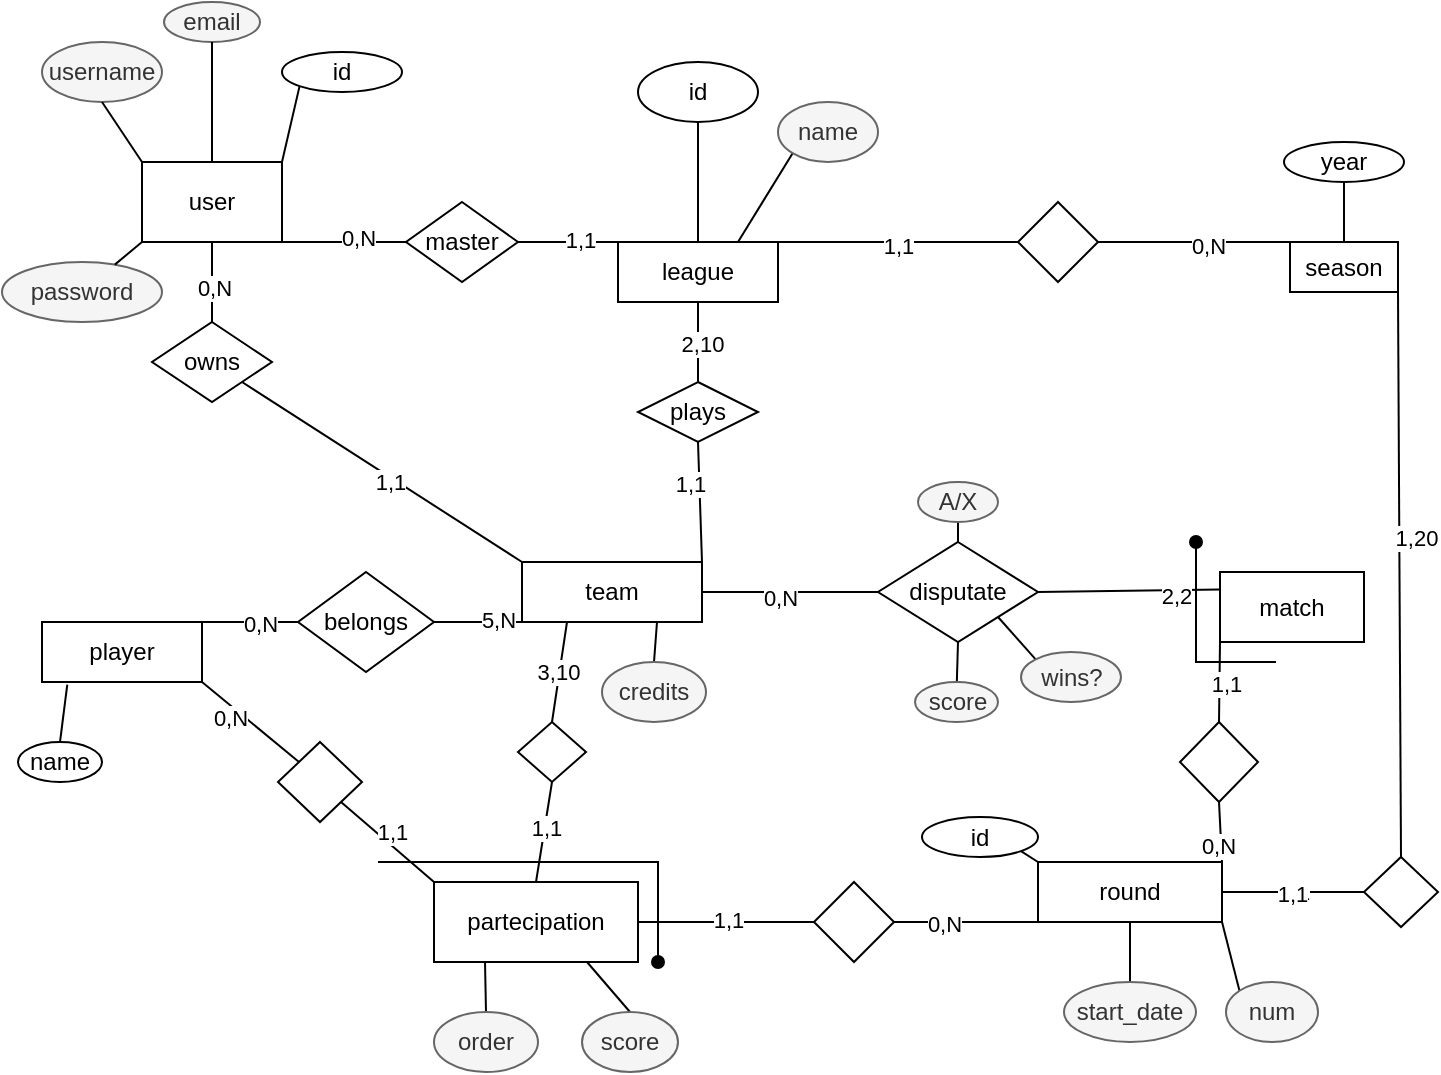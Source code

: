 <mxfile version="22.1.2" type="device">
  <diagram name="Page-1" id="W3K2XkLJ724ttI-3y9i6">
    <mxGraphModel dx="884" dy="695" grid="1" gridSize="10" guides="1" tooltips="1" connect="1" arrows="1" fold="1" page="1" pageScale="1" pageWidth="850" pageHeight="1100" math="0" shadow="0">
      <root>
        <mxCell id="0" />
        <mxCell id="1" parent="0" />
        <mxCell id="0k3YlaqSM5i2ioF7Ne2N-14" value="user" style="rounded=0;whiteSpace=wrap;html=1;" parent="1" vertex="1">
          <mxGeometry x="102" y="270" width="70" height="40" as="geometry" />
        </mxCell>
        <mxCell id="0k3YlaqSM5i2ioF7Ne2N-60" style="rounded=0;orthogonalLoop=1;jettySize=auto;html=1;exitX=0.75;exitY=0;exitDx=0;exitDy=0;entryX=0;entryY=1;entryDx=0;entryDy=0;endArrow=none;endFill=0;" parent="1" source="0k3YlaqSM5i2ioF7Ne2N-16" target="0k3YlaqSM5i2ioF7Ne2N-59" edge="1">
          <mxGeometry relative="1" as="geometry" />
        </mxCell>
        <mxCell id="51aXv0iK2E-C18hT-EF_-11" style="rounded=0;orthogonalLoop=1;jettySize=auto;html=1;exitX=1;exitY=0;exitDx=0;exitDy=0;entryX=0;entryY=0.5;entryDx=0;entryDy=0;endArrow=none;endFill=0;" edge="1" parent="1" source="0k3YlaqSM5i2ioF7Ne2N-16" target="51aXv0iK2E-C18hT-EF_-8">
          <mxGeometry relative="1" as="geometry" />
        </mxCell>
        <mxCell id="51aXv0iK2E-C18hT-EF_-12" value="1,1" style="edgeLabel;html=1;align=center;verticalAlign=middle;resizable=0;points=[];" vertex="1" connectable="0" parent="51aXv0iK2E-C18hT-EF_-11">
          <mxGeometry x="0.003" y="-2" relative="1" as="geometry">
            <mxPoint as="offset" />
          </mxGeometry>
        </mxCell>
        <mxCell id="0k3YlaqSM5i2ioF7Ne2N-16" value="league" style="rounded=0;whiteSpace=wrap;html=1;" parent="1" vertex="1">
          <mxGeometry x="340" y="310" width="80" height="30" as="geometry" />
        </mxCell>
        <mxCell id="0k3YlaqSM5i2ioF7Ne2N-17" value="username" style="ellipse;whiteSpace=wrap;html=1;fillColor=#f5f5f5;fontColor=#333333;strokeColor=#666666;" parent="1" vertex="1">
          <mxGeometry x="52" y="210" width="60" height="30" as="geometry" />
        </mxCell>
        <mxCell id="0k3YlaqSM5i2ioF7Ne2N-19" value="" style="endArrow=none;html=1;rounded=0;exitX=0;exitY=0;exitDx=0;exitDy=0;entryX=0.5;entryY=1;entryDx=0;entryDy=0;" parent="1" source="0k3YlaqSM5i2ioF7Ne2N-14" target="0k3YlaqSM5i2ioF7Ne2N-17" edge="1">
          <mxGeometry width="50" height="50" relative="1" as="geometry">
            <mxPoint x="532" y="310" as="sourcePoint" />
            <mxPoint x="582" y="260" as="targetPoint" />
          </mxGeometry>
        </mxCell>
        <mxCell id="0k3YlaqSM5i2ioF7Ne2N-20" value="email" style="ellipse;whiteSpace=wrap;html=1;fillColor=#f5f5f5;fontColor=#333333;strokeColor=#666666;" parent="1" vertex="1">
          <mxGeometry x="113" y="190" width="48" height="20" as="geometry" />
        </mxCell>
        <mxCell id="0k3YlaqSM5i2ioF7Ne2N-21" value="" style="endArrow=none;html=1;rounded=0;entryX=0.5;entryY=1;entryDx=0;entryDy=0;exitX=0.5;exitY=0;exitDx=0;exitDy=0;" parent="1" source="0k3YlaqSM5i2ioF7Ne2N-14" target="0k3YlaqSM5i2ioF7Ne2N-20" edge="1">
          <mxGeometry width="50" height="50" relative="1" as="geometry">
            <mxPoint x="682" y="380" as="sourcePoint" />
            <mxPoint x="672" y="360" as="targetPoint" />
          </mxGeometry>
        </mxCell>
        <mxCell id="0k3YlaqSM5i2ioF7Ne2N-22" value="password" style="ellipse;whiteSpace=wrap;html=1;fillColor=#f5f5f5;fontColor=#333333;strokeColor=#666666;" parent="1" vertex="1">
          <mxGeometry x="32" y="320" width="80" height="30" as="geometry" />
        </mxCell>
        <mxCell id="0k3YlaqSM5i2ioF7Ne2N-23" value="" style="endArrow=none;html=1;rounded=0;entryX=0;entryY=1;entryDx=0;entryDy=0;" parent="1" source="0k3YlaqSM5i2ioF7Ne2N-22" target="0k3YlaqSM5i2ioF7Ne2N-14" edge="1">
          <mxGeometry width="50" height="50" relative="1" as="geometry">
            <mxPoint x="532" y="330" as="sourcePoint" />
            <mxPoint x="582" y="260" as="targetPoint" />
          </mxGeometry>
        </mxCell>
        <mxCell id="0k3YlaqSM5i2ioF7Ne2N-24" value="id" style="ellipse;whiteSpace=wrap;html=1;" parent="1" vertex="1">
          <mxGeometry x="172" y="215" width="60" height="20" as="geometry" />
        </mxCell>
        <mxCell id="0k3YlaqSM5i2ioF7Ne2N-25" value="" style="endArrow=none;html=1;rounded=0;entryX=0;entryY=1;entryDx=0;entryDy=0;exitX=1;exitY=0;exitDx=0;exitDy=0;" parent="1" source="0k3YlaqSM5i2ioF7Ne2N-14" target="0k3YlaqSM5i2ioF7Ne2N-24" edge="1">
          <mxGeometry width="50" height="50" relative="1" as="geometry">
            <mxPoint x="210" y="270" as="sourcePoint" />
            <mxPoint x="582" y="260" as="targetPoint" />
          </mxGeometry>
        </mxCell>
        <mxCell id="0k3YlaqSM5i2ioF7Ne2N-26" value="id" style="ellipse;whiteSpace=wrap;html=1;" parent="1" vertex="1">
          <mxGeometry x="350" y="220" width="60" height="30" as="geometry" />
        </mxCell>
        <mxCell id="0k3YlaqSM5i2ioF7Ne2N-27" value="" style="endArrow=none;html=1;rounded=0;exitX=0.5;exitY=0;exitDx=0;exitDy=0;entryX=0.5;entryY=1;entryDx=0;entryDy=0;" parent="1" source="0k3YlaqSM5i2ioF7Ne2N-16" target="0k3YlaqSM5i2ioF7Ne2N-26" edge="1">
          <mxGeometry width="50" height="50" relative="1" as="geometry">
            <mxPoint x="532" y="310" as="sourcePoint" />
            <mxPoint x="582" y="260" as="targetPoint" />
          </mxGeometry>
        </mxCell>
        <mxCell id="0k3YlaqSM5i2ioF7Ne2N-28" value="master" style="rhombus;whiteSpace=wrap;html=1;" parent="1" vertex="1">
          <mxGeometry x="234" y="290" width="56" height="40" as="geometry" />
        </mxCell>
        <mxCell id="0k3YlaqSM5i2ioF7Ne2N-29" value="" style="endArrow=none;html=1;rounded=0;exitX=0;exitY=0;exitDx=0;exitDy=0;entryX=1;entryY=0.5;entryDx=0;entryDy=0;" parent="1" source="0k3YlaqSM5i2ioF7Ne2N-16" target="0k3YlaqSM5i2ioF7Ne2N-28" edge="1">
          <mxGeometry width="50" height="50" relative="1" as="geometry">
            <mxPoint x="442" y="310" as="sourcePoint" />
            <mxPoint x="300" y="315" as="targetPoint" />
          </mxGeometry>
        </mxCell>
        <mxCell id="0k3YlaqSM5i2ioF7Ne2N-30" value="1,1" style="edgeLabel;html=1;align=center;verticalAlign=middle;resizable=0;points=[];" parent="0k3YlaqSM5i2ioF7Ne2N-29" vertex="1" connectable="0">
          <mxGeometry x="-0.237" y="-1" relative="1" as="geometry">
            <mxPoint as="offset" />
          </mxGeometry>
        </mxCell>
        <mxCell id="0k3YlaqSM5i2ioF7Ne2N-31" value="" style="endArrow=none;html=1;rounded=0;entryX=0;entryY=0.5;entryDx=0;entryDy=0;exitX=1;exitY=1;exitDx=0;exitDy=0;" parent="1" target="0k3YlaqSM5i2ioF7Ne2N-28" edge="1" source="0k3YlaqSM5i2ioF7Ne2N-14">
          <mxGeometry width="50" height="50" relative="1" as="geometry">
            <mxPoint x="612" y="380" as="sourcePoint" />
            <mxPoint x="492" y="260" as="targetPoint" />
          </mxGeometry>
        </mxCell>
        <mxCell id="0k3YlaqSM5i2ioF7Ne2N-32" value="0,N" style="edgeLabel;html=1;align=center;verticalAlign=middle;resizable=0;points=[];" parent="0k3YlaqSM5i2ioF7Ne2N-31" vertex="1" connectable="0">
          <mxGeometry x="0.229" y="2" relative="1" as="geometry">
            <mxPoint as="offset" />
          </mxGeometry>
        </mxCell>
        <mxCell id="0k3YlaqSM5i2ioF7Ne2N-34" value="owns" style="rhombus;whiteSpace=wrap;html=1;" parent="1" vertex="1">
          <mxGeometry x="107" y="350" width="60" height="40" as="geometry" />
        </mxCell>
        <mxCell id="0k3YlaqSM5i2ioF7Ne2N-36" value="" style="endArrow=none;html=1;rounded=0;exitX=0.5;exitY=0;exitDx=0;exitDy=0;entryX=0.5;entryY=1;entryDx=0;entryDy=0;" parent="1" source="0k3YlaqSM5i2ioF7Ne2N-34" target="0k3YlaqSM5i2ioF7Ne2N-14" edge="1">
          <mxGeometry width="50" height="50" relative="1" as="geometry">
            <mxPoint x="442" y="310" as="sourcePoint" />
            <mxPoint x="492" y="260" as="targetPoint" />
          </mxGeometry>
        </mxCell>
        <mxCell id="0k3YlaqSM5i2ioF7Ne2N-38" value="0,N" style="edgeLabel;html=1;align=center;verticalAlign=middle;resizable=0;points=[];" parent="0k3YlaqSM5i2ioF7Ne2N-36" vertex="1" connectable="0">
          <mxGeometry x="-0.152" y="-1" relative="1" as="geometry">
            <mxPoint as="offset" />
          </mxGeometry>
        </mxCell>
        <mxCell id="0k3YlaqSM5i2ioF7Ne2N-48" style="rounded=0;orthogonalLoop=1;jettySize=auto;html=1;exitX=0;exitY=1;exitDx=0;exitDy=0;entryX=1;entryY=0.5;entryDx=0;entryDy=0;endArrow=none;endFill=0;" parent="1" source="0k3YlaqSM5i2ioF7Ne2N-39" target="0k3YlaqSM5i2ioF7Ne2N-45" edge="1">
          <mxGeometry relative="1" as="geometry" />
        </mxCell>
        <mxCell id="0k3YlaqSM5i2ioF7Ne2N-49" value="5,N" style="edgeLabel;html=1;align=center;verticalAlign=middle;resizable=0;points=[];" parent="0k3YlaqSM5i2ioF7Ne2N-48" vertex="1" connectable="0">
          <mxGeometry x="-0.431" y="-1" relative="1" as="geometry">
            <mxPoint as="offset" />
          </mxGeometry>
        </mxCell>
        <mxCell id="0k3YlaqSM5i2ioF7Ne2N-53" style="rounded=0;orthogonalLoop=1;jettySize=auto;html=1;exitX=1;exitY=0;exitDx=0;exitDy=0;entryX=0.5;entryY=1;entryDx=0;entryDy=0;endArrow=none;endFill=0;" parent="1" source="0k3YlaqSM5i2ioF7Ne2N-39" target="0k3YlaqSM5i2ioF7Ne2N-52" edge="1">
          <mxGeometry relative="1" as="geometry" />
        </mxCell>
        <mxCell id="0k3YlaqSM5i2ioF7Ne2N-54" value="1,1" style="edgeLabel;html=1;align=center;verticalAlign=middle;resizable=0;points=[];" parent="0k3YlaqSM5i2ioF7Ne2N-53" vertex="1" connectable="0">
          <mxGeometry x="0.323" y="5" relative="1" as="geometry">
            <mxPoint as="offset" />
          </mxGeometry>
        </mxCell>
        <mxCell id="0k3YlaqSM5i2ioF7Ne2N-90" style="rounded=0;orthogonalLoop=1;jettySize=auto;html=1;exitX=1;exitY=0.5;exitDx=0;exitDy=0;entryX=0;entryY=0.5;entryDx=0;entryDy=0;endArrow=none;endFill=0;" parent="1" source="0k3YlaqSM5i2ioF7Ne2N-39" target="0k3YlaqSM5i2ioF7Ne2N-89" edge="1">
          <mxGeometry relative="1" as="geometry" />
        </mxCell>
        <mxCell id="0k3YlaqSM5i2ioF7Ne2N-93" value="0,N" style="edgeLabel;html=1;align=center;verticalAlign=middle;resizable=0;points=[];" parent="0k3YlaqSM5i2ioF7Ne2N-90" vertex="1" connectable="0">
          <mxGeometry x="-0.108" y="-3" relative="1" as="geometry">
            <mxPoint as="offset" />
          </mxGeometry>
        </mxCell>
        <mxCell id="0k3YlaqSM5i2ioF7Ne2N-39" value="team" style="rounded=0;whiteSpace=wrap;html=1;" parent="1" vertex="1">
          <mxGeometry x="292" y="470" width="90" height="30" as="geometry" />
        </mxCell>
        <mxCell id="0k3YlaqSM5i2ioF7Ne2N-41" style="rounded=0;orthogonalLoop=1;jettySize=auto;html=1;exitX=1;exitY=1;exitDx=0;exitDy=0;entryX=0;entryY=0;entryDx=0;entryDy=0;endArrow=none;endFill=0;" parent="1" source="0k3YlaqSM5i2ioF7Ne2N-34" target="0k3YlaqSM5i2ioF7Ne2N-39" edge="1">
          <mxGeometry relative="1" as="geometry" />
        </mxCell>
        <mxCell id="XBQzfGObYNGPcjXmQbU3-1" value="1,1" style="edgeLabel;html=1;align=center;verticalAlign=middle;resizable=0;points=[];" parent="0k3YlaqSM5i2ioF7Ne2N-41" vertex="1" connectable="0">
          <mxGeometry x="0.065" y="-2" relative="1" as="geometry">
            <mxPoint as="offset" />
          </mxGeometry>
        </mxCell>
        <mxCell id="0k3YlaqSM5i2ioF7Ne2N-46" style="rounded=0;orthogonalLoop=1;jettySize=auto;html=1;exitX=1;exitY=0;exitDx=0;exitDy=0;entryX=0;entryY=0.5;entryDx=0;entryDy=0;endArrow=none;endFill=0;" parent="1" source="0k3YlaqSM5i2ioF7Ne2N-42" target="0k3YlaqSM5i2ioF7Ne2N-45" edge="1">
          <mxGeometry relative="1" as="geometry" />
        </mxCell>
        <mxCell id="0k3YlaqSM5i2ioF7Ne2N-47" value="0,N" style="edgeLabel;html=1;align=center;verticalAlign=middle;resizable=0;points=[];" parent="0k3YlaqSM5i2ioF7Ne2N-46" vertex="1" connectable="0">
          <mxGeometry x="0.189" y="-1" relative="1" as="geometry">
            <mxPoint as="offset" />
          </mxGeometry>
        </mxCell>
        <mxCell id="0k3YlaqSM5i2ioF7Ne2N-42" value="player" style="rounded=0;whiteSpace=wrap;html=1;" parent="1" vertex="1">
          <mxGeometry x="52" y="500" width="80" height="30" as="geometry" />
        </mxCell>
        <mxCell id="0k3YlaqSM5i2ioF7Ne2N-43" value="name" style="ellipse;whiteSpace=wrap;html=1;fontColor=#000000;fillColor=#FFFFFF;" parent="1" vertex="1">
          <mxGeometry x="40" y="560" width="42" height="20" as="geometry" />
        </mxCell>
        <mxCell id="0k3YlaqSM5i2ioF7Ne2N-44" style="rounded=0;orthogonalLoop=1;jettySize=auto;html=1;exitX=0.5;exitY=0;exitDx=0;exitDy=0;entryX=0.158;entryY=1.043;entryDx=0;entryDy=0;entryPerimeter=0;endArrow=none;endFill=0;" parent="1" source="0k3YlaqSM5i2ioF7Ne2N-43" target="0k3YlaqSM5i2ioF7Ne2N-42" edge="1">
          <mxGeometry relative="1" as="geometry" />
        </mxCell>
        <mxCell id="0k3YlaqSM5i2ioF7Ne2N-45" value="belongs" style="rhombus;whiteSpace=wrap;html=1;" parent="1" vertex="1">
          <mxGeometry x="180" y="475" width="68" height="50" as="geometry" />
        </mxCell>
        <mxCell id="0k3YlaqSM5i2ioF7Ne2N-55" style="rounded=0;orthogonalLoop=1;jettySize=auto;html=1;exitX=0.5;exitY=0;exitDx=0;exitDy=0;entryX=0.5;entryY=1;entryDx=0;entryDy=0;endArrow=none;endFill=0;" parent="1" source="0k3YlaqSM5i2ioF7Ne2N-52" target="0k3YlaqSM5i2ioF7Ne2N-16" edge="1">
          <mxGeometry relative="1" as="geometry" />
        </mxCell>
        <mxCell id="0k3YlaqSM5i2ioF7Ne2N-56" value="2,10" style="edgeLabel;html=1;align=center;verticalAlign=middle;resizable=0;points=[];" parent="0k3YlaqSM5i2ioF7Ne2N-55" vertex="1" connectable="0">
          <mxGeometry x="-0.028" y="-2" relative="1" as="geometry">
            <mxPoint as="offset" />
          </mxGeometry>
        </mxCell>
        <mxCell id="0k3YlaqSM5i2ioF7Ne2N-52" value="plays" style="rhombus;whiteSpace=wrap;html=1;" parent="1" vertex="1">
          <mxGeometry x="350" y="380" width="60" height="30" as="geometry" />
        </mxCell>
        <mxCell id="0k3YlaqSM5i2ioF7Ne2N-59" value="name" style="ellipse;whiteSpace=wrap;html=1;fillColor=#f5f5f5;strokeColor=#666666;fontColor=#333333;" parent="1" vertex="1">
          <mxGeometry x="420" y="240" width="50" height="30" as="geometry" />
        </mxCell>
        <mxCell id="0k3YlaqSM5i2ioF7Ne2N-64" style="rounded=0;orthogonalLoop=1;jettySize=auto;html=1;exitX=0;exitY=0;exitDx=0;exitDy=0;entryX=1;entryY=1;entryDx=0;entryDy=0;endArrow=none;endFill=0;" parent="1" source="0k3YlaqSM5i2ioF7Ne2N-62" target="0k3YlaqSM5i2ioF7Ne2N-63" edge="1">
          <mxGeometry relative="1" as="geometry" />
        </mxCell>
        <mxCell id="0k3YlaqSM5i2ioF7Ne2N-66" style="rounded=0;orthogonalLoop=1;jettySize=auto;html=1;exitX=0.5;exitY=1;exitDx=0;exitDy=0;entryX=0.5;entryY=0;entryDx=0;entryDy=0;endArrow=none;endFill=0;" parent="1" source="0k3YlaqSM5i2ioF7Ne2N-62" target="0k3YlaqSM5i2ioF7Ne2N-65" edge="1">
          <mxGeometry relative="1" as="geometry" />
        </mxCell>
        <mxCell id="0k3YlaqSM5i2ioF7Ne2N-96" style="rounded=0;orthogonalLoop=1;jettySize=auto;html=1;exitX=1;exitY=0;exitDx=0;exitDy=0;entryX=0.5;entryY=1;entryDx=0;entryDy=0;endArrow=none;endFill=0;" parent="1" source="0k3YlaqSM5i2ioF7Ne2N-62" target="0k3YlaqSM5i2ioF7Ne2N-94" edge="1">
          <mxGeometry relative="1" as="geometry" />
        </mxCell>
        <mxCell id="0k3YlaqSM5i2ioF7Ne2N-97" value="0,N" style="edgeLabel;html=1;align=center;verticalAlign=middle;resizable=0;points=[];" parent="0k3YlaqSM5i2ioF7Ne2N-96" vertex="1" connectable="0">
          <mxGeometry x="-0.476" y="2" relative="1" as="geometry">
            <mxPoint as="offset" />
          </mxGeometry>
        </mxCell>
        <mxCell id="0k3YlaqSM5i2ioF7Ne2N-62" value="round" style="rounded=0;whiteSpace=wrap;html=1;" parent="1" vertex="1">
          <mxGeometry x="550" y="620" width="92" height="30" as="geometry" />
        </mxCell>
        <mxCell id="0k3YlaqSM5i2ioF7Ne2N-63" value="id" style="ellipse;whiteSpace=wrap;html=1;" parent="1" vertex="1">
          <mxGeometry x="492" y="597.5" width="58" height="20" as="geometry" />
        </mxCell>
        <mxCell id="0k3YlaqSM5i2ioF7Ne2N-65" value="start_date" style="ellipse;whiteSpace=wrap;html=1;fillColor=#f5f5f5;fontColor=#333333;strokeColor=#666666;" parent="1" vertex="1">
          <mxGeometry x="563" y="680" width="66" height="30" as="geometry" />
        </mxCell>
        <mxCell id="0k3YlaqSM5i2ioF7Ne2N-70" style="rounded=0;orthogonalLoop=1;jettySize=auto;html=1;exitX=1;exitY=0.5;exitDx=0;exitDy=0;endArrow=none;endFill=0;entryX=0;entryY=0.5;entryDx=0;entryDy=0;" parent="1" source="0k3YlaqSM5i2ioF7Ne2N-68" target="0k3YlaqSM5i2ioF7Ne2N-69" edge="1">
          <mxGeometry relative="1" as="geometry">
            <mxPoint x="380" y="650" as="targetPoint" />
          </mxGeometry>
        </mxCell>
        <mxCell id="0k3YlaqSM5i2ioF7Ne2N-72" value="1,1" style="edgeLabel;html=1;align=center;verticalAlign=middle;resizable=0;points=[];" parent="0k3YlaqSM5i2ioF7Ne2N-70" vertex="1" connectable="0">
          <mxGeometry x="0.026" y="1" relative="1" as="geometry">
            <mxPoint as="offset" />
          </mxGeometry>
        </mxCell>
        <mxCell id="0k3YlaqSM5i2ioF7Ne2N-80" style="rounded=0;orthogonalLoop=1;jettySize=auto;html=1;exitX=0.5;exitY=0;exitDx=0;exitDy=0;entryX=0.5;entryY=1;entryDx=0;entryDy=0;endArrow=none;endFill=0;" parent="1" source="0k3YlaqSM5i2ioF7Ne2N-68" target="0k3YlaqSM5i2ioF7Ne2N-79" edge="1">
          <mxGeometry relative="1" as="geometry" />
        </mxCell>
        <mxCell id="0k3YlaqSM5i2ioF7Ne2N-83" value="1,1" style="edgeLabel;html=1;align=center;verticalAlign=middle;resizable=0;points=[];" parent="0k3YlaqSM5i2ioF7Ne2N-80" vertex="1" connectable="0">
          <mxGeometry x="0.103" relative="1" as="geometry">
            <mxPoint as="offset" />
          </mxGeometry>
        </mxCell>
        <mxCell id="0k3YlaqSM5i2ioF7Ne2N-85" style="rounded=0;orthogonalLoop=1;jettySize=auto;html=1;exitX=0.25;exitY=1;exitDx=0;exitDy=0;entryX=0.5;entryY=0;entryDx=0;entryDy=0;endArrow=none;endFill=0;" parent="1" source="0k3YlaqSM5i2ioF7Ne2N-68" target="0k3YlaqSM5i2ioF7Ne2N-84" edge="1">
          <mxGeometry relative="1" as="geometry" />
        </mxCell>
        <mxCell id="0k3YlaqSM5i2ioF7Ne2N-106" style="rounded=0;orthogonalLoop=1;jettySize=auto;html=1;exitX=0.75;exitY=1;exitDx=0;exitDy=0;entryX=0.5;entryY=0;entryDx=0;entryDy=0;endArrow=none;endFill=0;" parent="1" source="0k3YlaqSM5i2ioF7Ne2N-68" target="0k3YlaqSM5i2ioF7Ne2N-105" edge="1">
          <mxGeometry relative="1" as="geometry" />
        </mxCell>
        <mxCell id="0k3YlaqSM5i2ioF7Ne2N-68" value="partecipation" style="rounded=0;whiteSpace=wrap;html=1;" parent="1" vertex="1">
          <mxGeometry x="248" y="630" width="102" height="40" as="geometry" />
        </mxCell>
        <mxCell id="0k3YlaqSM5i2ioF7Ne2N-71" style="rounded=0;orthogonalLoop=1;jettySize=auto;html=1;exitX=1;exitY=0.5;exitDx=0;exitDy=0;entryX=0;entryY=1;entryDx=0;entryDy=0;endArrow=none;endFill=0;" parent="1" source="0k3YlaqSM5i2ioF7Ne2N-69" target="0k3YlaqSM5i2ioF7Ne2N-62" edge="1">
          <mxGeometry relative="1" as="geometry" />
        </mxCell>
        <mxCell id="0k3YlaqSM5i2ioF7Ne2N-73" value="0,N" style="edgeLabel;html=1;align=center;verticalAlign=middle;resizable=0;points=[];" parent="0k3YlaqSM5i2ioF7Ne2N-71" vertex="1" connectable="0">
          <mxGeometry x="-0.32" y="-1" relative="1" as="geometry">
            <mxPoint as="offset" />
          </mxGeometry>
        </mxCell>
        <mxCell id="0k3YlaqSM5i2ioF7Ne2N-69" value="" style="rhombus;whiteSpace=wrap;html=1;" parent="1" vertex="1">
          <mxGeometry x="438" y="630" width="40" height="40" as="geometry" />
        </mxCell>
        <mxCell id="0k3YlaqSM5i2ioF7Ne2N-75" style="rounded=0;orthogonalLoop=1;jettySize=auto;html=1;exitX=1;exitY=1;exitDx=0;exitDy=0;entryX=0;entryY=0;entryDx=0;entryDy=0;endArrow=none;endFill=0;" parent="1" source="0k3YlaqSM5i2ioF7Ne2N-74" target="0k3YlaqSM5i2ioF7Ne2N-68" edge="1">
          <mxGeometry relative="1" as="geometry" />
        </mxCell>
        <mxCell id="0k3YlaqSM5i2ioF7Ne2N-77" value="1,1" style="edgeLabel;html=1;align=center;verticalAlign=middle;resizable=0;points=[];" parent="0k3YlaqSM5i2ioF7Ne2N-75" vertex="1" connectable="0">
          <mxGeometry x="-0.051" y="5" relative="1" as="geometry">
            <mxPoint as="offset" />
          </mxGeometry>
        </mxCell>
        <mxCell id="0k3YlaqSM5i2ioF7Ne2N-76" style="rounded=0;orthogonalLoop=1;jettySize=auto;html=1;exitX=0;exitY=0;exitDx=0;exitDy=0;entryX=1;entryY=1;entryDx=0;entryDy=0;endArrow=none;endFill=0;" parent="1" source="0k3YlaqSM5i2ioF7Ne2N-74" target="0k3YlaqSM5i2ioF7Ne2N-42" edge="1">
          <mxGeometry relative="1" as="geometry" />
        </mxCell>
        <mxCell id="0k3YlaqSM5i2ioF7Ne2N-78" value="0,N" style="edgeLabel;html=1;align=center;verticalAlign=middle;resizable=0;points=[];" parent="0k3YlaqSM5i2ioF7Ne2N-76" vertex="1" connectable="0">
          <mxGeometry x="0.286" y="5" relative="1" as="geometry">
            <mxPoint as="offset" />
          </mxGeometry>
        </mxCell>
        <mxCell id="0k3YlaqSM5i2ioF7Ne2N-74" value="" style="rhombus;whiteSpace=wrap;html=1;" parent="1" vertex="1">
          <mxGeometry x="170" y="560" width="42" height="40" as="geometry" />
        </mxCell>
        <mxCell id="0k3YlaqSM5i2ioF7Ne2N-81" style="rounded=0;orthogonalLoop=1;jettySize=auto;html=1;exitX=0.5;exitY=0;exitDx=0;exitDy=0;entryX=0.25;entryY=1;entryDx=0;entryDy=0;endArrow=none;endFill=0;" parent="1" source="0k3YlaqSM5i2ioF7Ne2N-79" target="0k3YlaqSM5i2ioF7Ne2N-39" edge="1">
          <mxGeometry relative="1" as="geometry" />
        </mxCell>
        <mxCell id="0k3YlaqSM5i2ioF7Ne2N-82" value="3,10" style="edgeLabel;html=1;align=center;verticalAlign=middle;resizable=0;points=[];" parent="0k3YlaqSM5i2ioF7Ne2N-81" vertex="1" connectable="0">
          <mxGeometry x="0.01" y="1" relative="1" as="geometry">
            <mxPoint as="offset" />
          </mxGeometry>
        </mxCell>
        <mxCell id="0k3YlaqSM5i2ioF7Ne2N-79" value="" style="rhombus;whiteSpace=wrap;html=1;" parent="1" vertex="1">
          <mxGeometry x="290" y="550" width="34" height="30" as="geometry" />
        </mxCell>
        <mxCell id="0k3YlaqSM5i2ioF7Ne2N-84" value="order" style="ellipse;whiteSpace=wrap;html=1;fillColor=#f5f5f5;fontColor=#333333;strokeColor=#666666;" parent="1" vertex="1">
          <mxGeometry x="248" y="695" width="52" height="30" as="geometry" />
        </mxCell>
        <mxCell id="0k3YlaqSM5i2ioF7Ne2N-87" value="" style="endArrow=oval;html=1;rounded=0;endFill=1;" parent="1" edge="1">
          <mxGeometry width="50" height="50" relative="1" as="geometry">
            <mxPoint x="220" y="620" as="sourcePoint" />
            <mxPoint x="360" y="670" as="targetPoint" />
            <Array as="points">
              <mxPoint x="360" y="620" />
            </Array>
          </mxGeometry>
        </mxCell>
        <mxCell id="0k3YlaqSM5i2ioF7Ne2N-88" value="match" style="rounded=0;whiteSpace=wrap;html=1;" parent="1" vertex="1">
          <mxGeometry x="641" y="475" width="72" height="35" as="geometry" />
        </mxCell>
        <mxCell id="0k3YlaqSM5i2ioF7Ne2N-91" style="rounded=0;orthogonalLoop=1;jettySize=auto;html=1;exitX=1;exitY=0.5;exitDx=0;exitDy=0;entryX=0;entryY=0.25;entryDx=0;entryDy=0;endArrow=none;endFill=0;" parent="1" source="0k3YlaqSM5i2ioF7Ne2N-89" target="0k3YlaqSM5i2ioF7Ne2N-88" edge="1">
          <mxGeometry relative="1" as="geometry" />
        </mxCell>
        <mxCell id="0k3YlaqSM5i2ioF7Ne2N-92" value="2,2" style="edgeLabel;html=1;align=center;verticalAlign=middle;resizable=0;points=[];" parent="0k3YlaqSM5i2ioF7Ne2N-91" vertex="1" connectable="0">
          <mxGeometry x="0.5" y="-3" relative="1" as="geometry">
            <mxPoint as="offset" />
          </mxGeometry>
        </mxCell>
        <mxCell id="0k3YlaqSM5i2ioF7Ne2N-102" style="rounded=0;orthogonalLoop=1;jettySize=auto;html=1;exitX=0.5;exitY=1;exitDx=0;exitDy=0;endArrow=none;endFill=0;" parent="1" source="0k3YlaqSM5i2ioF7Ne2N-89" target="0k3YlaqSM5i2ioF7Ne2N-101" edge="1">
          <mxGeometry relative="1" as="geometry" />
        </mxCell>
        <mxCell id="0k3YlaqSM5i2ioF7Ne2N-104" style="rounded=0;orthogonalLoop=1;jettySize=auto;html=1;exitX=0.5;exitY=0;exitDx=0;exitDy=0;entryX=0.5;entryY=1;entryDx=0;entryDy=0;endArrow=none;endFill=0;" parent="1" source="0k3YlaqSM5i2ioF7Ne2N-89" target="0k3YlaqSM5i2ioF7Ne2N-103" edge="1">
          <mxGeometry relative="1" as="geometry" />
        </mxCell>
        <mxCell id="0k3YlaqSM5i2ioF7Ne2N-89" value="disputate" style="rhombus;whiteSpace=wrap;html=1;" parent="1" vertex="1">
          <mxGeometry x="470" y="460" width="80" height="50" as="geometry" />
        </mxCell>
        <mxCell id="0k3YlaqSM5i2ioF7Ne2N-95" style="rounded=0;orthogonalLoop=1;jettySize=auto;html=1;exitX=0.5;exitY=0;exitDx=0;exitDy=0;entryX=0;entryY=1;entryDx=0;entryDy=0;endArrow=none;endFill=0;" parent="1" source="0k3YlaqSM5i2ioF7Ne2N-94" target="0k3YlaqSM5i2ioF7Ne2N-88" edge="1">
          <mxGeometry relative="1" as="geometry" />
        </mxCell>
        <mxCell id="0k3YlaqSM5i2ioF7Ne2N-98" value="1,1" style="edgeLabel;html=1;align=center;verticalAlign=middle;resizable=0;points=[];" parent="0k3YlaqSM5i2ioF7Ne2N-95" vertex="1" connectable="0">
          <mxGeometry x="-0.025" y="-2" relative="1" as="geometry">
            <mxPoint x="1" as="offset" />
          </mxGeometry>
        </mxCell>
        <mxCell id="0k3YlaqSM5i2ioF7Ne2N-94" value="" style="rhombus;whiteSpace=wrap;html=1;" parent="1" vertex="1">
          <mxGeometry x="621" y="550" width="39" height="40" as="geometry" />
        </mxCell>
        <mxCell id="0k3YlaqSM5i2ioF7Ne2N-99" value="" style="endArrow=oval;html=1;rounded=0;endFill=1;" parent="1" edge="1">
          <mxGeometry width="50" height="50" relative="1" as="geometry">
            <mxPoint x="669" y="520" as="sourcePoint" />
            <mxPoint x="629" y="460" as="targetPoint" />
            <Array as="points">
              <mxPoint x="629" y="520" />
            </Array>
          </mxGeometry>
        </mxCell>
        <mxCell id="0k3YlaqSM5i2ioF7Ne2N-101" value="score" style="ellipse;whiteSpace=wrap;html=1;fillColor=#f5f5f5;fontColor=#333333;strokeColor=#666666;" parent="1" vertex="1">
          <mxGeometry x="488.5" y="530" width="41.5" height="20" as="geometry" />
        </mxCell>
        <mxCell id="0k3YlaqSM5i2ioF7Ne2N-103" value="A/X" style="ellipse;whiteSpace=wrap;html=1;fillColor=#f5f5f5;fontColor=#333333;strokeColor=#666666;" parent="1" vertex="1">
          <mxGeometry x="490" y="430" width="40" height="20" as="geometry" />
        </mxCell>
        <mxCell id="0k3YlaqSM5i2ioF7Ne2N-105" value="score" style="ellipse;whiteSpace=wrap;html=1;fillColor=#f5f5f5;fontColor=#333333;strokeColor=#666666;" parent="1" vertex="1">
          <mxGeometry x="322" y="695" width="48" height="30" as="geometry" />
        </mxCell>
        <mxCell id="0k3YlaqSM5i2ioF7Ne2N-108" style="rounded=0;orthogonalLoop=1;jettySize=auto;html=1;exitX=0;exitY=0;exitDx=0;exitDy=0;entryX=1;entryY=1;entryDx=0;entryDy=0;endArrow=none;endFill=0;" parent="1" source="0k3YlaqSM5i2ioF7Ne2N-107" target="0k3YlaqSM5i2ioF7Ne2N-89" edge="1">
          <mxGeometry relative="1" as="geometry" />
        </mxCell>
        <mxCell id="0k3YlaqSM5i2ioF7Ne2N-107" value="wins?" style="ellipse;whiteSpace=wrap;html=1;fillColor=#f5f5f5;fontColor=#333333;strokeColor=#666666;" parent="1" vertex="1">
          <mxGeometry x="541.5" y="515" width="50" height="25" as="geometry" />
        </mxCell>
        <mxCell id="0k3YlaqSM5i2ioF7Ne2N-111" style="rounded=0;orthogonalLoop=1;jettySize=auto;html=1;exitX=0;exitY=0;exitDx=0;exitDy=0;entryX=1;entryY=1;entryDx=0;entryDy=0;endArrow=none;endFill=0;" parent="1" source="0k3YlaqSM5i2ioF7Ne2N-109" target="0k3YlaqSM5i2ioF7Ne2N-62" edge="1">
          <mxGeometry relative="1" as="geometry" />
        </mxCell>
        <mxCell id="0k3YlaqSM5i2ioF7Ne2N-109" value="num" style="ellipse;whiteSpace=wrap;html=1;fillColor=#f5f5f5;fontColor=#333333;strokeColor=#666666;" parent="1" vertex="1">
          <mxGeometry x="644" y="680" width="46" height="30" as="geometry" />
        </mxCell>
        <mxCell id="pE3ep6y7l_85vlBy4X_p-2" style="rounded=0;orthogonalLoop=1;jettySize=auto;html=1;exitX=0.5;exitY=0;exitDx=0;exitDy=0;entryX=0.75;entryY=1;entryDx=0;entryDy=0;endArrow=none;endFill=0;" parent="1" source="pE3ep6y7l_85vlBy4X_p-1" target="0k3YlaqSM5i2ioF7Ne2N-39" edge="1">
          <mxGeometry relative="1" as="geometry" />
        </mxCell>
        <mxCell id="pE3ep6y7l_85vlBy4X_p-1" value="credits" style="ellipse;whiteSpace=wrap;html=1;fillColor=#f5f5f5;fontColor=#333333;strokeColor=#666666;" parent="1" vertex="1">
          <mxGeometry x="332" y="520" width="52" height="30" as="geometry" />
        </mxCell>
        <mxCell id="51aXv0iK2E-C18hT-EF_-7" style="rounded=0;orthogonalLoop=1;jettySize=auto;html=1;exitX=0.5;exitY=0;exitDx=0;exitDy=0;entryX=0.5;entryY=0;entryDx=0;entryDy=0;endArrow=none;endFill=0;" edge="1" parent="1" source="51aXv0iK2E-C18hT-EF_-5" target="51aXv0iK2E-C18hT-EF_-6">
          <mxGeometry relative="1" as="geometry" />
        </mxCell>
        <mxCell id="51aXv0iK2E-C18hT-EF_-16" style="rounded=0;orthogonalLoop=1;jettySize=auto;html=1;exitX=1;exitY=1;exitDx=0;exitDy=0;entryX=0.5;entryY=0;entryDx=0;entryDy=0;endArrow=none;endFill=0;" edge="1" parent="1" source="51aXv0iK2E-C18hT-EF_-5" target="51aXv0iK2E-C18hT-EF_-14">
          <mxGeometry relative="1" as="geometry" />
        </mxCell>
        <mxCell id="51aXv0iK2E-C18hT-EF_-18" value="1,20" style="edgeLabel;html=1;align=center;verticalAlign=middle;resizable=0;points=[];" vertex="1" connectable="0" parent="51aXv0iK2E-C18hT-EF_-16">
          <mxGeometry x="-0.134" y="8" relative="1" as="geometry">
            <mxPoint as="offset" />
          </mxGeometry>
        </mxCell>
        <mxCell id="51aXv0iK2E-C18hT-EF_-5" value="season" style="rounded=0;whiteSpace=wrap;html=1;" vertex="1" parent="1">
          <mxGeometry x="676" y="310" width="54" height="25" as="geometry" />
        </mxCell>
        <mxCell id="51aXv0iK2E-C18hT-EF_-6" value="year" style="ellipse;whiteSpace=wrap;html=1;" vertex="1" parent="1">
          <mxGeometry x="673" y="260" width="60" height="20" as="geometry" />
        </mxCell>
        <mxCell id="51aXv0iK2E-C18hT-EF_-9" style="rounded=0;orthogonalLoop=1;jettySize=auto;html=1;exitX=1;exitY=0.5;exitDx=0;exitDy=0;entryX=0;entryY=0;entryDx=0;entryDy=0;endArrow=none;endFill=0;" edge="1" parent="1" source="51aXv0iK2E-C18hT-EF_-8" target="51aXv0iK2E-C18hT-EF_-5">
          <mxGeometry relative="1" as="geometry" />
        </mxCell>
        <mxCell id="51aXv0iK2E-C18hT-EF_-13" value="0,N" style="edgeLabel;html=1;align=center;verticalAlign=middle;resizable=0;points=[];" vertex="1" connectable="0" parent="51aXv0iK2E-C18hT-EF_-9">
          <mxGeometry x="0.131" y="-2" relative="1" as="geometry">
            <mxPoint as="offset" />
          </mxGeometry>
        </mxCell>
        <mxCell id="51aXv0iK2E-C18hT-EF_-8" value="" style="rhombus;whiteSpace=wrap;html=1;" vertex="1" parent="1">
          <mxGeometry x="540" y="290" width="40" height="40" as="geometry" />
        </mxCell>
        <mxCell id="51aXv0iK2E-C18hT-EF_-15" value="1,1" style="rounded=0;orthogonalLoop=1;jettySize=auto;html=1;exitX=0;exitY=0.5;exitDx=0;exitDy=0;entryX=1;entryY=0.5;entryDx=0;entryDy=0;endArrow=none;endFill=0;" edge="1" parent="1" source="51aXv0iK2E-C18hT-EF_-14" target="0k3YlaqSM5i2ioF7Ne2N-62">
          <mxGeometry relative="1" as="geometry" />
        </mxCell>
        <mxCell id="51aXv0iK2E-C18hT-EF_-19" value="1,1" style="edgeLabel;html=1;align=center;verticalAlign=middle;resizable=0;points=[];" vertex="1" connectable="0" parent="51aXv0iK2E-C18hT-EF_-15">
          <mxGeometry x="0.005" y="1" relative="1" as="geometry">
            <mxPoint x="-1" as="offset" />
          </mxGeometry>
        </mxCell>
        <mxCell id="51aXv0iK2E-C18hT-EF_-14" value="" style="rhombus;whiteSpace=wrap;html=1;" vertex="1" parent="1">
          <mxGeometry x="713" y="617.5" width="37" height="35" as="geometry" />
        </mxCell>
      </root>
    </mxGraphModel>
  </diagram>
</mxfile>
